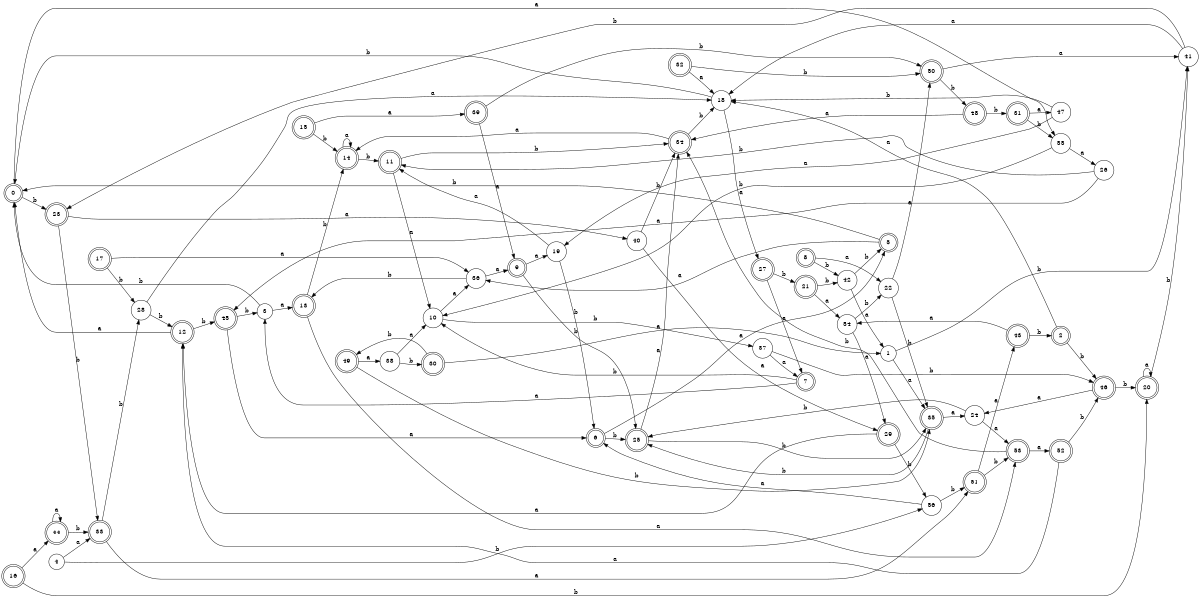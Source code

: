 digraph n46_5 {
__start0 [label="" shape="none"];

rankdir=LR;
size="8,5";

s0 [style="rounded,filled", color="black", fillcolor="white" shape="doublecircle", label="0"];
s1 [style="filled", color="black", fillcolor="white" shape="circle", label="1"];
s2 [style="rounded,filled", color="black", fillcolor="white" shape="doublecircle", label="2"];
s3 [style="filled", color="black", fillcolor="white" shape="circle", label="3"];
s4 [style="filled", color="black", fillcolor="white" shape="circle", label="4"];
s5 [style="rounded,filled", color="black", fillcolor="white" shape="doublecircle", label="5"];
s6 [style="rounded,filled", color="black", fillcolor="white" shape="doublecircle", label="6"];
s7 [style="rounded,filled", color="black", fillcolor="white" shape="doublecircle", label="7"];
s8 [style="rounded,filled", color="black", fillcolor="white" shape="doublecircle", label="8"];
s9 [style="rounded,filled", color="black", fillcolor="white" shape="doublecircle", label="9"];
s10 [style="filled", color="black", fillcolor="white" shape="circle", label="10"];
s11 [style="rounded,filled", color="black", fillcolor="white" shape="doublecircle", label="11"];
s12 [style="rounded,filled", color="black", fillcolor="white" shape="doublecircle", label="12"];
s13 [style="rounded,filled", color="black", fillcolor="white" shape="doublecircle", label="13"];
s14 [style="rounded,filled", color="black", fillcolor="white" shape="doublecircle", label="14"];
s15 [style="rounded,filled", color="black", fillcolor="white" shape="doublecircle", label="15"];
s16 [style="rounded,filled", color="black", fillcolor="white" shape="doublecircle", label="16"];
s17 [style="rounded,filled", color="black", fillcolor="white" shape="doublecircle", label="17"];
s18 [style="filled", color="black", fillcolor="white" shape="circle", label="18"];
s19 [style="filled", color="black", fillcolor="white" shape="circle", label="19"];
s20 [style="rounded,filled", color="black", fillcolor="white" shape="doublecircle", label="20"];
s21 [style="rounded,filled", color="black", fillcolor="white" shape="doublecircle", label="21"];
s22 [style="filled", color="black", fillcolor="white" shape="circle", label="22"];
s23 [style="rounded,filled", color="black", fillcolor="white" shape="doublecircle", label="23"];
s24 [style="filled", color="black", fillcolor="white" shape="circle", label="24"];
s25 [style="rounded,filled", color="black", fillcolor="white" shape="doublecircle", label="25"];
s26 [style="filled", color="black", fillcolor="white" shape="circle", label="26"];
s27 [style="rounded,filled", color="black", fillcolor="white" shape="doublecircle", label="27"];
s28 [style="filled", color="black", fillcolor="white" shape="circle", label="28"];
s29 [style="rounded,filled", color="black", fillcolor="white" shape="doublecircle", label="29"];
s30 [style="rounded,filled", color="black", fillcolor="white" shape="doublecircle", label="30"];
s31 [style="rounded,filled", color="black", fillcolor="white" shape="doublecircle", label="31"];
s32 [style="rounded,filled", color="black", fillcolor="white" shape="doublecircle", label="32"];
s33 [style="rounded,filled", color="black", fillcolor="white" shape="doublecircle", label="33"];
s34 [style="rounded,filled", color="black", fillcolor="white" shape="doublecircle", label="34"];
s35 [style="rounded,filled", color="black", fillcolor="white" shape="doublecircle", label="35"];
s36 [style="filled", color="black", fillcolor="white" shape="circle", label="36"];
s37 [style="filled", color="black", fillcolor="white" shape="circle", label="37"];
s38 [style="filled", color="black", fillcolor="white" shape="circle", label="38"];
s39 [style="rounded,filled", color="black", fillcolor="white" shape="doublecircle", label="39"];
s40 [style="filled", color="black", fillcolor="white" shape="circle", label="40"];
s41 [style="filled", color="black", fillcolor="white" shape="circle", label="41"];
s42 [style="filled", color="black", fillcolor="white" shape="circle", label="42"];
s43 [style="rounded,filled", color="black", fillcolor="white" shape="doublecircle", label="43"];
s44 [style="rounded,filled", color="black", fillcolor="white" shape="doublecircle", label="44"];
s45 [style="rounded,filled", color="black", fillcolor="white" shape="doublecircle", label="45"];
s46 [style="rounded,filled", color="black", fillcolor="white" shape="doublecircle", label="46"];
s47 [style="filled", color="black", fillcolor="white" shape="circle", label="47"];
s48 [style="rounded,filled", color="black", fillcolor="white" shape="doublecircle", label="48"];
s49 [style="rounded,filled", color="black", fillcolor="white" shape="doublecircle", label="49"];
s50 [style="rounded,filled", color="black", fillcolor="white" shape="doublecircle", label="50"];
s51 [style="rounded,filled", color="black", fillcolor="white" shape="doublecircle", label="51"];
s52 [style="rounded,filled", color="black", fillcolor="white" shape="doublecircle", label="52"];
s53 [style="rounded,filled", color="black", fillcolor="white" shape="doublecircle", label="53"];
s54 [style="filled", color="black", fillcolor="white" shape="circle", label="54"];
s55 [style="filled", color="black", fillcolor="white" shape="circle", label="55"];
s56 [style="filled", color="black", fillcolor="white" shape="circle", label="56"];
s0 -> s55 [label="a"];
s0 -> s23 [label="b"];
s1 -> s35 [label="a"];
s1 -> s41 [label="b"];
s2 -> s18 [label="a"];
s2 -> s46 [label="b"];
s3 -> s13 [label="a"];
s3 -> s0 [label="b"];
s4 -> s33 [label="a"];
s4 -> s56 [label="b"];
s5 -> s36 [label="a"];
s5 -> s0 [label="b"];
s6 -> s5 [label="a"];
s6 -> s25 [label="b"];
s7 -> s3 [label="a"];
s7 -> s10 [label="b"];
s8 -> s22 [label="a"];
s8 -> s42 [label="b"];
s9 -> s19 [label="a"];
s9 -> s25 [label="b"];
s10 -> s36 [label="a"];
s10 -> s37 [label="b"];
s11 -> s10 [label="a"];
s11 -> s34 [label="b"];
s12 -> s0 [label="a"];
s12 -> s45 [label="b"];
s13 -> s53 [label="a"];
s13 -> s14 [label="b"];
s14 -> s14 [label="a"];
s14 -> s11 [label="b"];
s15 -> s39 [label="a"];
s15 -> s14 [label="b"];
s16 -> s44 [label="a"];
s16 -> s20 [label="b"];
s17 -> s36 [label="a"];
s17 -> s28 [label="b"];
s18 -> s27 [label="a"];
s18 -> s0 [label="b"];
s19 -> s11 [label="a"];
s19 -> s6 [label="b"];
s20 -> s20 [label="a"];
s20 -> s41 [label="b"];
s21 -> s54 [label="a"];
s21 -> s42 [label="b"];
s22 -> s50 [label="a"];
s22 -> s35 [label="b"];
s23 -> s40 [label="a"];
s23 -> s33 [label="b"];
s24 -> s53 [label="a"];
s24 -> s25 [label="b"];
s25 -> s34 [label="a"];
s25 -> s35 [label="b"];
s26 -> s45 [label="a"];
s26 -> s11 [label="b"];
s27 -> s7 [label="a"];
s27 -> s21 [label="b"];
s28 -> s18 [label="a"];
s28 -> s12 [label="b"];
s29 -> s12 [label="a"];
s29 -> s56 [label="b"];
s30 -> s1 [label="a"];
s30 -> s49 [label="b"];
s31 -> s47 [label="a"];
s31 -> s55 [label="b"];
s32 -> s18 [label="a"];
s32 -> s50 [label="b"];
s33 -> s51 [label="a"];
s33 -> s28 [label="b"];
s34 -> s14 [label="a"];
s34 -> s18 [label="b"];
s35 -> s24 [label="a"];
s35 -> s25 [label="b"];
s36 -> s9 [label="a"];
s36 -> s13 [label="b"];
s37 -> s7 [label="a"];
s37 -> s46 [label="b"];
s38 -> s10 [label="a"];
s38 -> s30 [label="b"];
s39 -> s9 [label="a"];
s39 -> s50 [label="b"];
s40 -> s29 [label="a"];
s40 -> s34 [label="b"];
s41 -> s18 [label="a"];
s41 -> s23 [label="b"];
s42 -> s1 [label="a"];
s42 -> s5 [label="b"];
s43 -> s54 [label="a"];
s43 -> s2 [label="b"];
s44 -> s44 [label="a"];
s44 -> s33 [label="b"];
s45 -> s6 [label="a"];
s45 -> s3 [label="b"];
s46 -> s24 [label="a"];
s46 -> s20 [label="b"];
s47 -> s19 [label="a"];
s47 -> s18 [label="b"];
s48 -> s34 [label="a"];
s48 -> s31 [label="b"];
s49 -> s38 [label="a"];
s49 -> s35 [label="b"];
s50 -> s41 [label="a"];
s50 -> s48 [label="b"];
s51 -> s43 [label="a"];
s51 -> s53 [label="b"];
s52 -> s12 [label="a"];
s52 -> s46 [label="b"];
s53 -> s52 [label="a"];
s53 -> s34 [label="b"];
s54 -> s29 [label="a"];
s54 -> s22 [label="b"];
s55 -> s26 [label="a"];
s55 -> s10 [label="b"];
s56 -> s6 [label="a"];
s56 -> s51 [label="b"];

}
